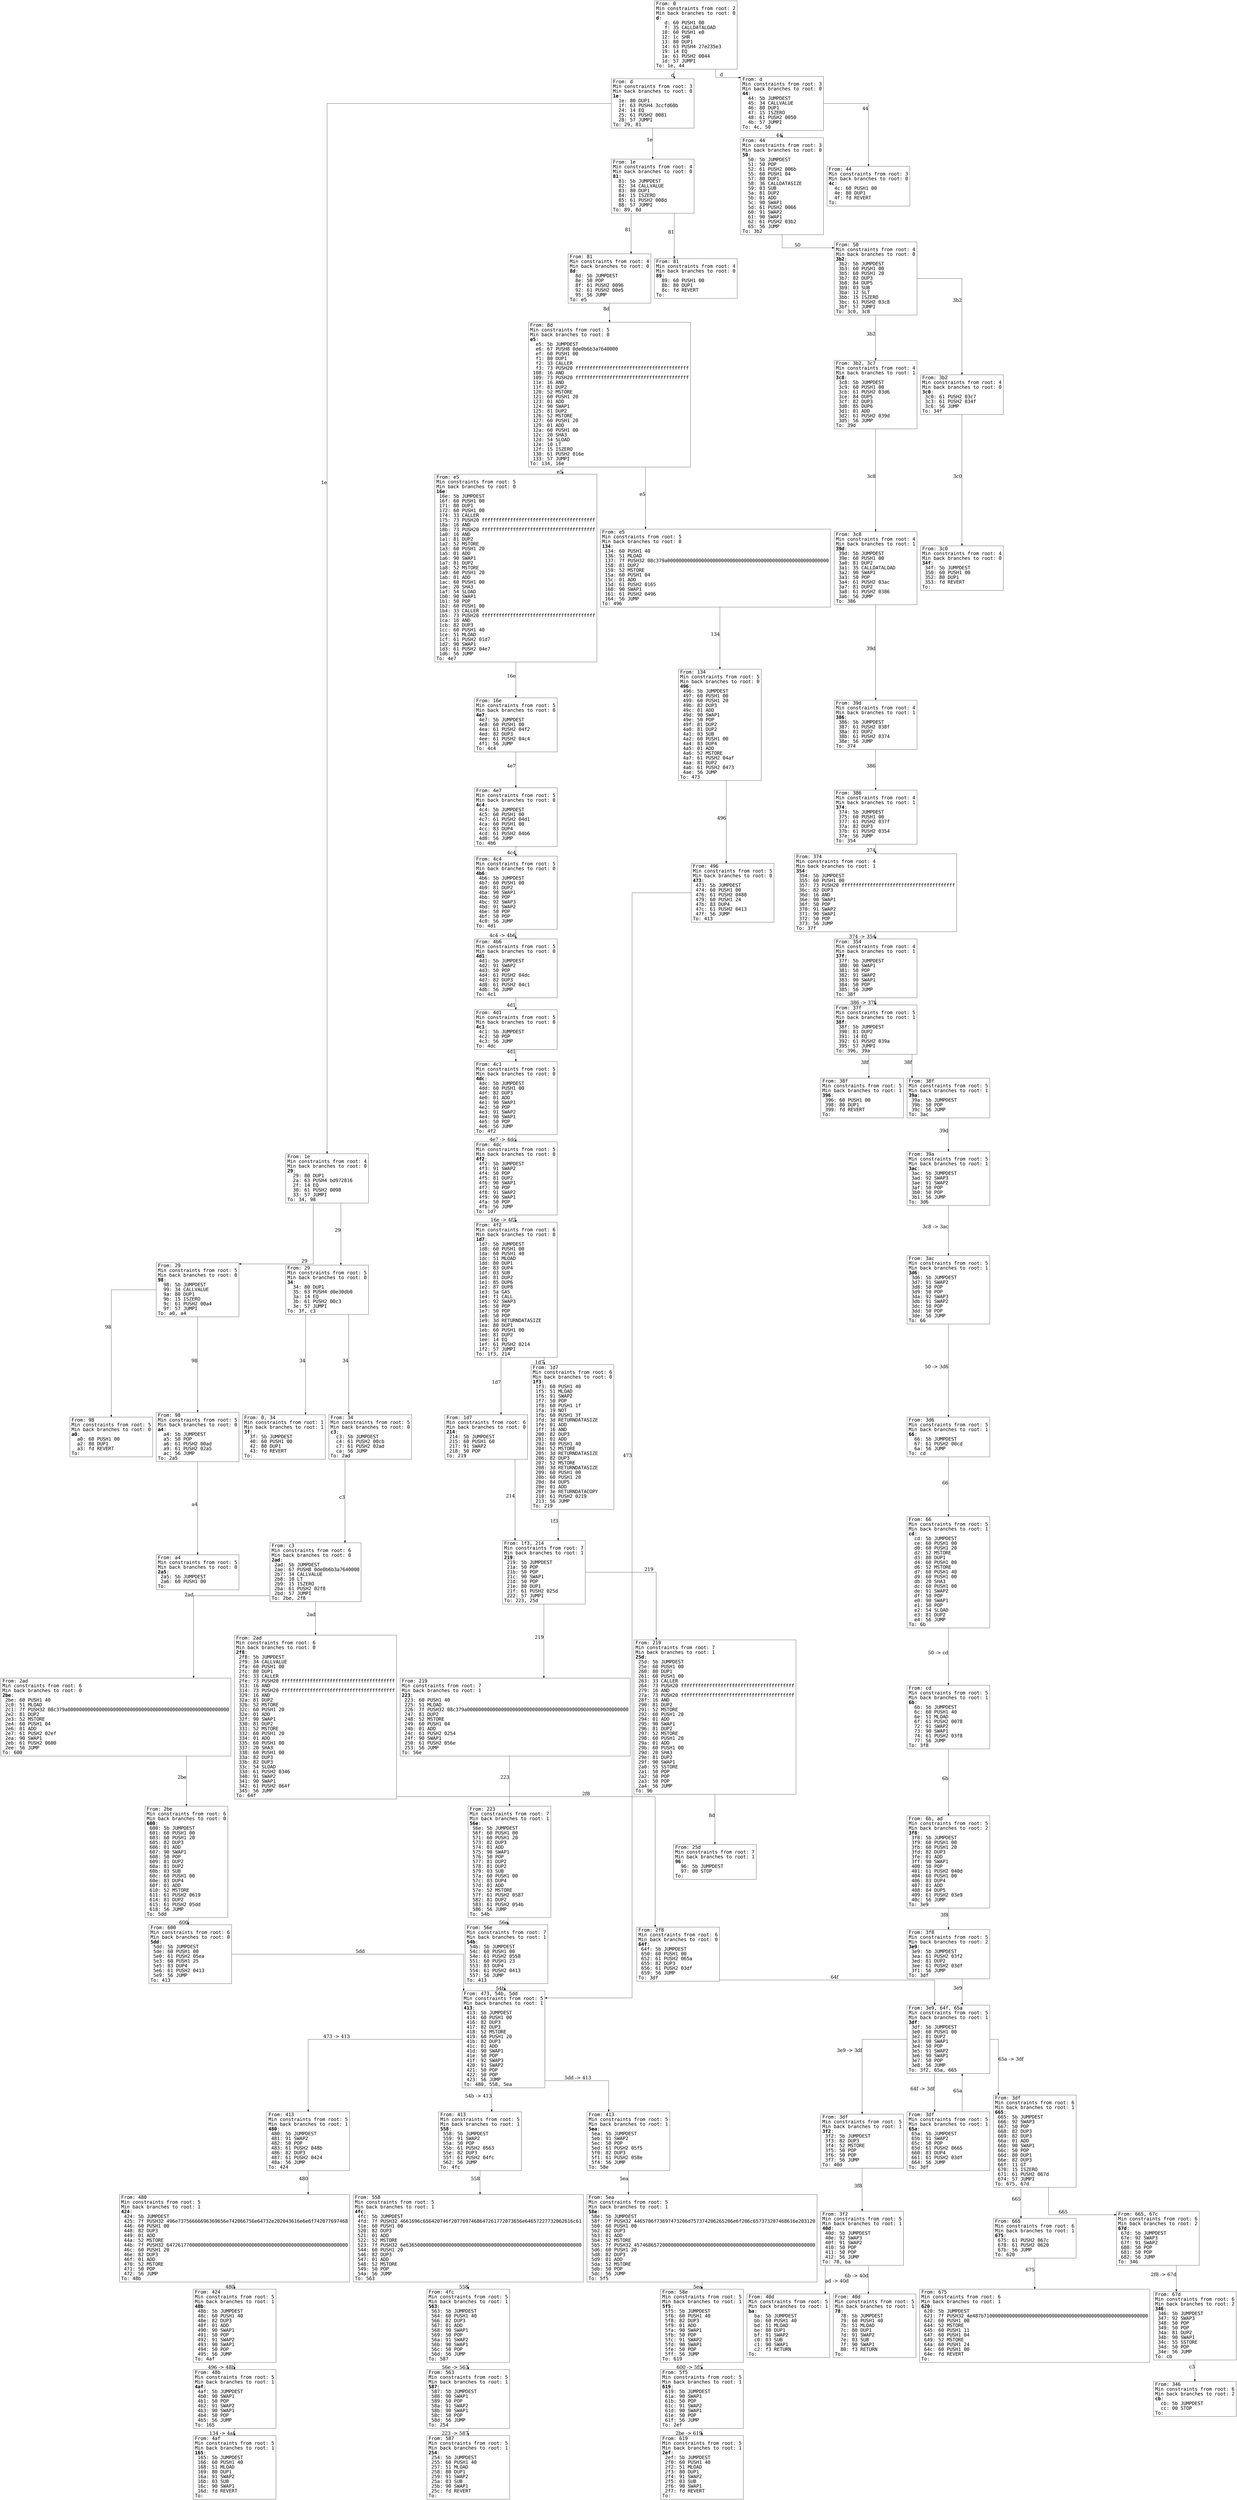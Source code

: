 digraph g {
	splines=ortho;
	node[fontname="courier"];
	graph [fontsize=24];
    edge [fontsize=24];
    node [fontsize=24, colorscheme=spectral9];
	
	13 [shape=box,label=<From: 0<br align="left"/>Min constraints from root: 2<br align="left"/>Min back branches to root: 0<br align="left"/><b>d</b>:<br align="left"/>   d: 60 PUSH1 00<br align="left"/>   f: 35 CALLDATALOAD <br align="left"/>  10: 60 PUSH1 e0<br align="left"/>  12: 1c SHR <br align="left"/>  13: 80 DUP1 <br align="left"/>  14: 63 PUSH4 27e235e3<br align="left"/>  19: 14 EQ <br align="left"/>  1a: 61 PUSH2 0044<br align="left"/>  1d: 57 JUMPI <br align="left"/>To: 1e, 44<br align="left"/>>];
	30 [shape=box,label=<From: d<br align="left"/>Min constraints from root: 3<br align="left"/>Min back branches to root: 0<br align="left"/><b>1e</b>:<br align="left"/>  1e: 80 DUP1 <br align="left"/>  1f: 63 PUSH4 3ccfd60b<br align="left"/>  24: 14 EQ <br align="left"/>  25: 61 PUSH2 0081<br align="left"/>  28: 57 JUMPI <br align="left"/>To: 29, 81<br align="left"/>>];
	41 [shape=box,label=<From: 1e<br align="left"/>Min constraints from root: 4<br align="left"/>Min back branches to root: 0<br align="left"/><b>29</b>:<br align="left"/>  29: 80 DUP1 <br align="left"/>  2a: 63 PUSH4 bd972816<br align="left"/>  2f: 14 EQ <br align="left"/>  30: 61 PUSH2 0098<br align="left"/>  33: 57 JUMPI <br align="left"/>To: 34, 98<br align="left"/>>];
	52 [shape=box,label=<From: 29<br align="left"/>Min constraints from root: 5<br align="left"/>Min back branches to root: 0<br align="left"/><b>34</b>:<br align="left"/>  34: 80 DUP1 <br align="left"/>  35: 63 PUSH4 d0e30db0<br align="left"/>  3a: 14 EQ <br align="left"/>  3b: 61 PUSH2 00c3<br align="left"/>  3e: 57 JUMPI <br align="left"/>To: 3f, c3<br align="left"/>>];
	63 [shape=box,label=<From: 0, 34<br align="left"/>Min constraints from root: 1<br align="left"/>Min back branches to root: 1<br align="left"/><b>3f</b>:<br align="left"/>  3f: 5b JUMPDEST <br align="left"/>  40: 60 PUSH1 00<br align="left"/>  42: 80 DUP1 <br align="left"/>  43: fd REVERT <br align="left"/>To: <br align="left"/>>];
	68 [shape=box,label=<From: d<br align="left"/>Min constraints from root: 3<br align="left"/>Min back branches to root: 0<br align="left"/><b>44</b>:<br align="left"/>  44: 5b JUMPDEST <br align="left"/>  45: 34 CALLVALUE <br align="left"/>  46: 80 DUP1 <br align="left"/>  47: 15 ISZERO <br align="left"/>  48: 61 PUSH2 0050<br align="left"/>  4b: 57 JUMPI <br align="left"/>To: 4c, 50<br align="left"/>>];
	76 [shape=box,label=<From: 44<br align="left"/>Min constraints from root: 3<br align="left"/>Min back branches to root: 0<br align="left"/><b>4c</b>:<br align="left"/>  4c: 60 PUSH1 00<br align="left"/>  4e: 80 DUP1 <br align="left"/>  4f: fd REVERT <br align="left"/>To: <br align="left"/>>];
	80 [shape=box,label=<From: 44<br align="left"/>Min constraints from root: 3<br align="left"/>Min back branches to root: 0<br align="left"/><b>50</b>:<br align="left"/>  50: 5b JUMPDEST <br align="left"/>  51: 50 POP <br align="left"/>  52: 61 PUSH2 006b<br align="left"/>  55: 60 PUSH1 04<br align="left"/>  57: 80 DUP1 <br align="left"/>  58: 36 CALLDATASIZE <br align="left"/>  59: 03 SUB <br align="left"/>  5a: 81 DUP2 <br align="left"/>  5b: 01 ADD <br align="left"/>  5c: 90 SWAP1 <br align="left"/>  5d: 61 PUSH2 0066<br align="left"/>  60: 91 SWAP2 <br align="left"/>  61: 90 SWAP1 <br align="left"/>  62: 61 PUSH2 03b2<br align="left"/>  65: 56 JUMP <br align="left"/>To: 3b2<br align="left"/>>];
	102 [shape=box,label=<From: 3d6<br align="left"/>Min constraints from root: 5<br align="left"/>Min back branches to root: 1<br align="left"/><b>66</b>:<br align="left"/>  66: 5b JUMPDEST <br align="left"/>  67: 61 PUSH2 00cd<br align="left"/>  6a: 56 JUMP <br align="left"/>To: cd<br align="left"/>>];
	107 [shape=box,label=<From: cd<br align="left"/>Min constraints from root: 5<br align="left"/>Min back branches to root: 1<br align="left"/><b>6b</b>:<br align="left"/>  6b: 5b JUMPDEST <br align="left"/>  6c: 60 PUSH1 40<br align="left"/>  6e: 51 MLOAD <br align="left"/>  6f: 61 PUSH2 0078<br align="left"/>  72: 91 SWAP2 <br align="left"/>  73: 90 SWAP1 <br align="left"/>  74: 61 PUSH2 03f8<br align="left"/>  77: 56 JUMP <br align="left"/>To: 3f8<br align="left"/>>];
	120 [shape=box,label=<From: 40d<br align="left"/>Min constraints from root: 5<br align="left"/>Min back branches to root: 1<br align="left"/><b>78</b>:<br align="left"/>  78: 5b JUMPDEST <br align="left"/>  79: 60 PUSH1 40<br align="left"/>  7b: 51 MLOAD <br align="left"/>  7c: 80 DUP1 <br align="left"/>  7d: 91 SWAP2 <br align="left"/>  7e: 03 SUB <br align="left"/>  7f: 90 SWAP1 <br align="left"/>  80: f3 RETURN <br align="left"/>To: <br align="left"/>>];
	129 [shape=box,label=<From: 1e<br align="left"/>Min constraints from root: 4<br align="left"/>Min back branches to root: 0<br align="left"/><b>81</b>:<br align="left"/>  81: 5b JUMPDEST <br align="left"/>  82: 34 CALLVALUE <br align="left"/>  83: 80 DUP1 <br align="left"/>  84: 15 ISZERO <br align="left"/>  85: 61 PUSH2 008d<br align="left"/>  88: 57 JUMPI <br align="left"/>To: 89, 8d<br align="left"/>>];
	137 [shape=box,label=<From: 81<br align="left"/>Min constraints from root: 4<br align="left"/>Min back branches to root: 0<br align="left"/><b>89</b>:<br align="left"/>  89: 60 PUSH1 00<br align="left"/>  8b: 80 DUP1 <br align="left"/>  8c: fd REVERT <br align="left"/>To: <br align="left"/>>];
	141 [shape=box,label=<From: 81<br align="left"/>Min constraints from root: 4<br align="left"/>Min back branches to root: 0<br align="left"/><b>8d</b>:<br align="left"/>  8d: 5b JUMPDEST <br align="left"/>  8e: 50 POP <br align="left"/>  8f: 61 PUSH2 0096<br align="left"/>  92: 61 PUSH2 00e5<br align="left"/>  95: 56 JUMP <br align="left"/>To: e5<br align="left"/>>];
	150 [shape=box,label=<From: 25d<br align="left"/>Min constraints from root: 7<br align="left"/>Min back branches to root: 1<br align="left"/><b>96</b>:<br align="left"/>  96: 5b JUMPDEST <br align="left"/>  97: 00 STOP <br align="left"/>To: <br align="left"/>>];
	152 [shape=box,label=<From: 29<br align="left"/>Min constraints from root: 5<br align="left"/>Min back branches to root: 0<br align="left"/><b>98</b>:<br align="left"/>  98: 5b JUMPDEST <br align="left"/>  99: 34 CALLVALUE <br align="left"/>  9a: 80 DUP1 <br align="left"/>  9b: 15 ISZERO <br align="left"/>  9c: 61 PUSH2 00a4<br align="left"/>  9f: 57 JUMPI <br align="left"/>To: a0, a4<br align="left"/>>];
	160 [shape=box,label=<From: 98<br align="left"/>Min constraints from root: 5<br align="left"/>Min back branches to root: 0<br align="left"/><b>a0</b>:<br align="left"/>  a0: 60 PUSH1 00<br align="left"/>  a2: 80 DUP1 <br align="left"/>  a3: fd REVERT <br align="left"/>To: <br align="left"/>>];
	164 [shape=box,label=<From: 98<br align="left"/>Min constraints from root: 5<br align="left"/>Min back branches to root: 0<br align="left"/><b>a4</b>:<br align="left"/>  a4: 5b JUMPDEST <br align="left"/>  a5: 50 POP <br align="left"/>  a6: 61 PUSH2 00ad<br align="left"/>  a9: 61 PUSH2 02a5<br align="left"/>  ac: 56 JUMP <br align="left"/>To: 2a5<br align="left"/>>];
	186 [shape=box,label=<From: 40d<br align="left"/>Min constraints from root: 5<br align="left"/>Min back branches to root: 1<br align="left"/><b>ba</b>:<br align="left"/>  ba: 5b JUMPDEST <br align="left"/>  bb: 60 PUSH1 40<br align="left"/>  bd: 51 MLOAD <br align="left"/>  be: 80 DUP1 <br align="left"/>  bf: 91 SWAP2 <br align="left"/>  c0: 03 SUB <br align="left"/>  c1: 90 SWAP1 <br align="left"/>  c2: f3 RETURN <br align="left"/>To: <br align="left"/>>];
	195 [shape=box,label=<From: 34<br align="left"/>Min constraints from root: 5<br align="left"/>Min back branches to root: 0<br align="left"/><b>c3</b>:<br align="left"/>  c3: 5b JUMPDEST <br align="left"/>  c4: 61 PUSH2 00cb<br align="left"/>  c7: 61 PUSH2 02ad<br align="left"/>  ca: 56 JUMP <br align="left"/>To: 2ad<br align="left"/>>];
	203 [shape=box,label=<From: 346<br align="left"/>Min constraints from root: 6<br align="left"/>Min back branches to root: 2<br align="left"/><b>cb</b>:<br align="left"/>  cb: 5b JUMPDEST <br align="left"/>  cc: 00 STOP <br align="left"/>To: <br align="left"/>>];
	205 [shape=box,label=<From: 66<br align="left"/>Min constraints from root: 5<br align="left"/>Min back branches to root: 1<br align="left"/><b>cd</b>:<br align="left"/>  cd: 5b JUMPDEST <br align="left"/>  ce: 60 PUSH1 00<br align="left"/>  d0: 60 PUSH1 20<br align="left"/>  d2: 52 MSTORE <br align="left"/>  d3: 80 DUP1 <br align="left"/>  d4: 60 PUSH1 00<br align="left"/>  d6: 52 MSTORE <br align="left"/>  d7: 60 PUSH1 40<br align="left"/>  d9: 60 PUSH1 00<br align="left"/>  db: 20 SHA3 <br align="left"/>  dc: 60 PUSH1 00<br align="left"/>  de: 91 SWAP2 <br align="left"/>  df: 50 POP <br align="left"/>  e0: 90 SWAP1 <br align="left"/>  e1: 50 POP <br align="left"/>  e2: 54 SLOAD <br align="left"/>  e3: 81 DUP2 <br align="left"/>  e4: 56 JUMP <br align="left"/>To: 6b<br align="left"/>>];
	229 [shape=box,label=<From: 8d<br align="left"/>Min constraints from root: 5<br align="left"/>Min back branches to root: 0<br align="left"/><b>e5</b>:<br align="left"/>  e5: 5b JUMPDEST <br align="left"/>  e6: 67 PUSH8 0de0b6b3a7640000<br align="left"/>  ef: 60 PUSH1 00<br align="left"/>  f1: 80 DUP1 <br align="left"/>  f2: 33 CALLER <br align="left"/>  f3: 73 PUSH20 ffffffffffffffffffffffffffffffffffffffff<br align="left"/> 108: 16 AND <br align="left"/> 109: 73 PUSH20 ffffffffffffffffffffffffffffffffffffffff<br align="left"/> 11e: 16 AND <br align="left"/> 11f: 81 DUP2 <br align="left"/> 120: 52 MSTORE <br align="left"/> 121: 60 PUSH1 20<br align="left"/> 123: 01 ADD <br align="left"/> 124: 90 SWAP1 <br align="left"/> 125: 81 DUP2 <br align="left"/> 126: 52 MSTORE <br align="left"/> 127: 60 PUSH1 20<br align="left"/> 129: 01 ADD <br align="left"/> 12a: 60 PUSH1 00<br align="left"/> 12c: 20 SHA3 <br align="left"/> 12d: 54 SLOAD <br align="left"/> 12e: 10 LT <br align="left"/> 12f: 15 ISZERO <br align="left"/> 130: 61 PUSH2 016e<br align="left"/> 133: 57 JUMPI <br align="left"/>To: 134, 16e<br align="left"/>>];
	308 [shape=box,label=<From: e5<br align="left"/>Min constraints from root: 5<br align="left"/>Min back branches to root: 0<br align="left"/><b>134</b>:<br align="left"/> 134: 60 PUSH1 40<br align="left"/> 136: 51 MLOAD <br align="left"/> 137: 7f PUSH32 08c379a000000000000000000000000000000000000000000000000000000000<br align="left"/> 158: 81 DUP2 <br align="left"/> 159: 52 MSTORE <br align="left"/> 15a: 60 PUSH1 04<br align="left"/> 15c: 01 ADD <br align="left"/> 15d: 61 PUSH2 0165<br align="left"/> 160: 90 SWAP1 <br align="left"/> 161: 61 PUSH2 0496<br align="left"/> 164: 56 JUMP <br align="left"/>To: 496<br align="left"/>>];
	357 [shape=box,label=<From: 4af<br align="left"/>Min constraints from root: 5<br align="left"/>Min back branches to root: 1<br align="left"/><b>165</b>:<br align="left"/> 165: 5b JUMPDEST <br align="left"/> 166: 60 PUSH1 40<br align="left"/> 168: 51 MLOAD <br align="left"/> 169: 80 DUP1 <br align="left"/> 16a: 91 SWAP2 <br align="left"/> 16b: 03 SUB <br align="left"/> 16c: 90 SWAP1 <br align="left"/> 16d: fd REVERT <br align="left"/>To: <br align="left"/>>];
	366 [shape=box,label=<From: e5<br align="left"/>Min constraints from root: 5<br align="left"/>Min back branches to root: 0<br align="left"/><b>16e</b>:<br align="left"/> 16e: 5b JUMPDEST <br align="left"/> 16f: 60 PUSH1 00<br align="left"/> 171: 80 DUP1 <br align="left"/> 172: 60 PUSH1 00<br align="left"/> 174: 33 CALLER <br align="left"/> 175: 73 PUSH20 ffffffffffffffffffffffffffffffffffffffff<br align="left"/> 18a: 16 AND <br align="left"/> 18b: 73 PUSH20 ffffffffffffffffffffffffffffffffffffffff<br align="left"/> 1a0: 16 AND <br align="left"/> 1a1: 81 DUP2 <br align="left"/> 1a2: 52 MSTORE <br align="left"/> 1a3: 60 PUSH1 20<br align="left"/> 1a5: 01 ADD <br align="left"/> 1a6: 90 SWAP1 <br align="left"/> 1a7: 81 DUP2 <br align="left"/> 1a8: 52 MSTORE <br align="left"/> 1a9: 60 PUSH1 20<br align="left"/> 1ab: 01 ADD <br align="left"/> 1ac: 60 PUSH1 00<br align="left"/> 1ae: 20 SHA3 <br align="left"/> 1af: 54 SLOAD <br align="left"/> 1b0: 90 SWAP1 <br align="left"/> 1b1: 50 POP <br align="left"/> 1b2: 60 PUSH1 00<br align="left"/> 1b4: 33 CALLER <br align="left"/> 1b5: 73 PUSH20 ffffffffffffffffffffffffffffffffffffffff<br align="left"/> 1ca: 16 AND <br align="left"/> 1cb: 82 DUP3 <br align="left"/> 1cc: 60 PUSH1 40<br align="left"/> 1ce: 51 MLOAD <br align="left"/> 1cf: 61 PUSH2 01d7<br align="left"/> 1d2: 90 SWAP1 <br align="left"/> 1d3: 61 PUSH2 04e7<br align="left"/> 1d6: 56 JUMP <br align="left"/>To: 4e7<br align="left"/>>];
	471 [shape=box,label=<From: 4f2<br align="left"/>Min constraints from root: 6<br align="left"/>Min back branches to root: 0<br align="left"/><b>1d7</b>:<br align="left"/> 1d7: 5b JUMPDEST <br align="left"/> 1d8: 60 PUSH1 00<br align="left"/> 1da: 60 PUSH1 40<br align="left"/> 1dc: 51 MLOAD <br align="left"/> 1dd: 80 DUP1 <br align="left"/> 1de: 83 DUP4 <br align="left"/> 1df: 03 SUB <br align="left"/> 1e0: 81 DUP2 <br align="left"/> 1e1: 85 DUP6 <br align="left"/> 1e2: 87 DUP8 <br align="left"/> 1e3: 5a GAS <br align="left"/> 1e4: f1 CALL <br align="left"/> 1e5: 92 SWAP3 <br align="left"/> 1e6: 50 POP <br align="left"/> 1e7: 50 POP <br align="left"/> 1e8: 50 POP <br align="left"/> 1e9: 3d RETURNDATASIZE <br align="left"/> 1ea: 80 DUP1 <br align="left"/> 1eb: 60 PUSH1 00<br align="left"/> 1ed: 81 DUP2 <br align="left"/> 1ee: 14 EQ <br align="left"/> 1ef: 61 PUSH2 0214<br align="left"/> 1f2: 57 JUMPI <br align="left"/>To: 1f3, 214<br align="left"/>>];
	499 [shape=box,label=<From: 1d7<br align="left"/>Min constraints from root: 6<br align="left"/>Min back branches to root: 0<br align="left"/><b>1f3</b>:<br align="left"/> 1f3: 60 PUSH1 40<br align="left"/> 1f5: 51 MLOAD <br align="left"/> 1f6: 91 SWAP2 <br align="left"/> 1f7: 50 POP <br align="left"/> 1f8: 60 PUSH1 1f<br align="left"/> 1fa: 19 NOT <br align="left"/> 1fb: 60 PUSH1 3f<br align="left"/> 1fd: 3d RETURNDATASIZE <br align="left"/> 1fe: 01 ADD <br align="left"/> 1ff: 16 AND <br align="left"/> 200: 82 DUP3 <br align="left"/> 201: 01 ADD <br align="left"/> 202: 60 PUSH1 40<br align="left"/> 204: 52 MSTORE <br align="left"/> 205: 3d RETURNDATASIZE <br align="left"/> 206: 82 DUP3 <br align="left"/> 207: 52 MSTORE <br align="left"/> 208: 3d RETURNDATASIZE <br align="left"/> 209: 60 PUSH1 00<br align="left"/> 20b: 60 PUSH1 20<br align="left"/> 20d: 84 DUP5 <br align="left"/> 20e: 01 ADD <br align="left"/> 20f: 3e RETURNDATACOPY <br align="left"/> 210: 61 PUSH2 0219<br align="left"/> 213: 56 JUMP <br align="left"/>To: 219<br align="left"/>>];
	532 [shape=box,label=<From: 1d7<br align="left"/>Min constraints from root: 6<br align="left"/>Min back branches to root: 0<br align="left"/><b>214</b>:<br align="left"/> 214: 5b JUMPDEST <br align="left"/> 215: 60 PUSH1 60<br align="left"/> 217: 91 SWAP2 <br align="left"/> 218: 50 POP <br align="left"/>To: 219<br align="left"/>>];
	537 [shape=box,label=<From: 1f3, 214<br align="left"/>Min constraints from root: 7<br align="left"/>Min back branches to root: 1<br align="left"/><b>219</b>:<br align="left"/> 219: 5b JUMPDEST <br align="left"/> 21a: 50 POP <br align="left"/> 21b: 50 POP <br align="left"/> 21c: 90 SWAP1 <br align="left"/> 21d: 50 POP <br align="left"/> 21e: 80 DUP1 <br align="left"/> 21f: 61 PUSH2 025d<br align="left"/> 222: 57 JUMPI <br align="left"/>To: 223, 25d<br align="left"/>>];
	547 [shape=box,label=<From: 219<br align="left"/>Min constraints from root: 7<br align="left"/>Min back branches to root: 1<br align="left"/><b>223</b>:<br align="left"/> 223: 60 PUSH1 40<br align="left"/> 225: 51 MLOAD <br align="left"/> 226: 7f PUSH32 08c379a000000000000000000000000000000000000000000000000000000000<br align="left"/> 247: 81 DUP2 <br align="left"/> 248: 52 MSTORE <br align="left"/> 249: 60 PUSH1 04<br align="left"/> 24b: 01 ADD <br align="left"/> 24c: 61 PUSH2 0254<br align="left"/> 24f: 90 SWAP1 <br align="left"/> 250: 61 PUSH2 056e<br align="left"/> 253: 56 JUMP <br align="left"/>To: 56e<br align="left"/>>];
	596 [shape=box,label=<From: 587<br align="left"/>Min constraints from root: 5<br align="left"/>Min back branches to root: 1<br align="left"/><b>254</b>:<br align="left"/> 254: 5b JUMPDEST <br align="left"/> 255: 60 PUSH1 40<br align="left"/> 257: 51 MLOAD <br align="left"/> 258: 80 DUP1 <br align="left"/> 259: 91 SWAP2 <br align="left"/> 25a: 03 SUB <br align="left"/> 25b: 90 SWAP1 <br align="left"/> 25c: fd REVERT <br align="left"/>To: <br align="left"/>>];
	605 [shape=box,label=<From: 219<br align="left"/>Min constraints from root: 7<br align="left"/>Min back branches to root: 1<br align="left"/><b>25d</b>:<br align="left"/> 25d: 5b JUMPDEST <br align="left"/> 25e: 60 PUSH1 00<br align="left"/> 260: 80 DUP1 <br align="left"/> 261: 60 PUSH1 00<br align="left"/> 263: 33 CALLER <br align="left"/> 264: 73 PUSH20 ffffffffffffffffffffffffffffffffffffffff<br align="left"/> 279: 16 AND <br align="left"/> 27a: 73 PUSH20 ffffffffffffffffffffffffffffffffffffffff<br align="left"/> 28f: 16 AND <br align="left"/> 290: 81 DUP2 <br align="left"/> 291: 52 MSTORE <br align="left"/> 292: 60 PUSH1 20<br align="left"/> 294: 01 ADD <br align="left"/> 295: 90 SWAP1 <br align="left"/> 296: 81 DUP2 <br align="left"/> 297: 52 MSTORE <br align="left"/> 298: 60 PUSH1 20<br align="left"/> 29a: 01 ADD <br align="left"/> 29b: 60 PUSH1 00<br align="left"/> 29d: 20 SHA3 <br align="left"/> 29e: 81 DUP2 <br align="left"/> 29f: 90 SWAP1 <br align="left"/> 2a0: 55 SSTORE <br align="left"/> 2a1: 50 POP <br align="left"/> 2a2: 50 POP <br align="left"/> 2a3: 50 POP <br align="left"/> 2a4: 56 JUMP <br align="left"/>To: 96<br align="left"/>>];
	677 [shape=box,label=<From: a4<br align="left"/>Min constraints from root: 5<br align="left"/>Min back branches to root: 0<br align="left"/><b>2a5</b>:<br align="left"/> 2a5: 5b JUMPDEST <br align="left"/> 2a6: 60 PUSH1 00<br align="left"/>To: <br align="left"/>>];
	685 [shape=box,label=<From: c3<br align="left"/>Min constraints from root: 6<br align="left"/>Min back branches to root: 0<br align="left"/><b>2ad</b>:<br align="left"/> 2ad: 5b JUMPDEST <br align="left"/> 2ae: 67 PUSH8 0de0b6b3a7640000<br align="left"/> 2b7: 34 CALLVALUE <br align="left"/> 2b8: 10 LT <br align="left"/> 2b9: 15 ISZERO <br align="left"/> 2ba: 61 PUSH2 02f8<br align="left"/> 2bd: 57 JUMPI <br align="left"/>To: 2be, 2f8<br align="left"/>>];
	702 [shape=box,label=<From: 2ad<br align="left"/>Min constraints from root: 6<br align="left"/>Min back branches to root: 0<br align="left"/><b>2be</b>:<br align="left"/> 2be: 60 PUSH1 40<br align="left"/> 2c0: 51 MLOAD <br align="left"/> 2c1: 7f PUSH32 08c379a000000000000000000000000000000000000000000000000000000000<br align="left"/> 2e2: 81 DUP2 <br align="left"/> 2e3: 52 MSTORE <br align="left"/> 2e4: 60 PUSH1 04<br align="left"/> 2e6: 01 ADD <br align="left"/> 2e7: 61 PUSH2 02ef<br align="left"/> 2ea: 90 SWAP1 <br align="left"/> 2eb: 61 PUSH2 0600<br align="left"/> 2ee: 56 JUMP <br align="left"/>To: 600<br align="left"/>>];
	751 [shape=box,label=<From: 619<br align="left"/>Min constraints from root: 5<br align="left"/>Min back branches to root: 1<br align="left"/><b>2ef</b>:<br align="left"/> 2ef: 5b JUMPDEST <br align="left"/> 2f0: 60 PUSH1 40<br align="left"/> 2f2: 51 MLOAD <br align="left"/> 2f3: 80 DUP1 <br align="left"/> 2f4: 91 SWAP2 <br align="left"/> 2f5: 03 SUB <br align="left"/> 2f6: 90 SWAP1 <br align="left"/> 2f7: fd REVERT <br align="left"/>To: <br align="left"/>>];
	760 [shape=box,label=<From: 2ad<br align="left"/>Min constraints from root: 6<br align="left"/>Min back branches to root: 0<br align="left"/><b>2f8</b>:<br align="left"/> 2f8: 5b JUMPDEST <br align="left"/> 2f9: 34 CALLVALUE <br align="left"/> 2fa: 60 PUSH1 00<br align="left"/> 2fc: 80 DUP1 <br align="left"/> 2fd: 33 CALLER <br align="left"/> 2fe: 73 PUSH20 ffffffffffffffffffffffffffffffffffffffff<br align="left"/> 313: 16 AND <br align="left"/> 314: 73 PUSH20 ffffffffffffffffffffffffffffffffffffffff<br align="left"/> 329: 16 AND <br align="left"/> 32a: 81 DUP2 <br align="left"/> 32b: 52 MSTORE <br align="left"/> 32c: 60 PUSH1 20<br align="left"/> 32e: 01 ADD <br align="left"/> 32f: 90 SWAP1 <br align="left"/> 330: 81 DUP2 <br align="left"/> 331: 52 MSTORE <br align="left"/> 332: 60 PUSH1 20<br align="left"/> 334: 01 ADD <br align="left"/> 335: 60 PUSH1 00<br align="left"/> 337: 20 SHA3 <br align="left"/> 338: 60 PUSH1 00<br align="left"/> 33a: 82 DUP3 <br align="left"/> 33b: 82 DUP3 <br align="left"/> 33c: 54 SLOAD <br align="left"/> 33d: 61 PUSH2 0346<br align="left"/> 340: 91 SWAP2 <br align="left"/> 341: 90 SWAP1 <br align="left"/> 342: 61 PUSH2 064f<br align="left"/> 345: 56 JUMP <br align="left"/>To: 64f<br align="left"/>>];
	838 [shape=box,label=<From: 67d<br align="left"/>Min constraints from root: 6<br align="left"/>Min back branches to root: 2<br align="left"/><b>346</b>:<br align="left"/> 346: 5b JUMPDEST <br align="left"/> 347: 92 SWAP3 <br align="left"/> 348: 50 POP <br align="left"/> 349: 50 POP <br align="left"/> 34a: 81 DUP2 <br align="left"/> 34b: 90 SWAP1 <br align="left"/> 34c: 55 SSTORE <br align="left"/> 34d: 50 POP <br align="left"/> 34e: 56 JUMP <br align="left"/>To: cb<br align="left"/>>];
	847 [shape=box,label=<From: 3c0<br align="left"/>Min constraints from root: 4<br align="left"/>Min back branches to root: 0<br align="left"/><b>34f</b>:<br align="left"/> 34f: 5b JUMPDEST <br align="left"/> 350: 60 PUSH1 00<br align="left"/> 352: 80 DUP1 <br align="left"/> 353: fd REVERT <br align="left"/>To: <br align="left"/>>];
	852 [shape=box,label=<From: 374<br align="left"/>Min constraints from root: 4<br align="left"/>Min back branches to root: 1<br align="left"/><b>354</b>:<br align="left"/> 354: 5b JUMPDEST <br align="left"/> 355: 60 PUSH1 00<br align="left"/> 357: 73 PUSH20 ffffffffffffffffffffffffffffffffffffffff<br align="left"/> 36c: 82 DUP3 <br align="left"/> 36d: 16 AND <br align="left"/> 36e: 90 SWAP1 <br align="left"/> 36f: 50 POP <br align="left"/> 370: 91 SWAP2 <br align="left"/> 371: 90 SWAP1 <br align="left"/> 372: 50 POP <br align="left"/> 373: 56 JUMP <br align="left"/>To: 37f<br align="left"/>>];
	884 [shape=box,label=<From: 386<br align="left"/>Min constraints from root: 4<br align="left"/>Min back branches to root: 1<br align="left"/><b>374</b>:<br align="left"/> 374: 5b JUMPDEST <br align="left"/> 375: 60 PUSH1 00<br align="left"/> 377: 61 PUSH2 037f<br align="left"/> 37a: 82 DUP3 <br align="left"/> 37b: 61 PUSH2 0354<br align="left"/> 37e: 56 JUMP <br align="left"/>To: 354<br align="left"/>>];
	895 [shape=box,label=<From: 354<br align="left"/>Min constraints from root: 4<br align="left"/>Min back branches to root: 1<br align="left"/><b>37f</b>:<br align="left"/> 37f: 5b JUMPDEST <br align="left"/> 380: 90 SWAP1 <br align="left"/> 381: 50 POP <br align="left"/> 382: 91 SWAP2 <br align="left"/> 383: 90 SWAP1 <br align="left"/> 384: 50 POP <br align="left"/> 385: 56 JUMP <br align="left"/>To: 38f<br align="left"/>>];
	902 [shape=box,label=<From: 39d<br align="left"/>Min constraints from root: 4<br align="left"/>Min back branches to root: 1<br align="left"/><b>386</b>:<br align="left"/> 386: 5b JUMPDEST <br align="left"/> 387: 61 PUSH2 038f<br align="left"/> 38a: 81 DUP2 <br align="left"/> 38b: 61 PUSH2 0374<br align="left"/> 38e: 56 JUMP <br align="left"/>To: 374<br align="left"/>>];
	911 [shape=box,label=<From: 37f<br align="left"/>Min constraints from root: 5<br align="left"/>Min back branches to root: 1<br align="left"/><b>38f</b>:<br align="left"/> 38f: 5b JUMPDEST <br align="left"/> 390: 81 DUP2 <br align="left"/> 391: 14 EQ <br align="left"/> 392: 61 PUSH2 039a<br align="left"/> 395: 57 JUMPI <br align="left"/>To: 396, 39a<br align="left"/>>];
	918 [shape=box,label=<From: 38f<br align="left"/>Min constraints from root: 5<br align="left"/>Min back branches to root: 1<br align="left"/><b>396</b>:<br align="left"/> 396: 60 PUSH1 00<br align="left"/> 398: 80 DUP1 <br align="left"/> 399: fd REVERT <br align="left"/>To: <br align="left"/>>];
	922 [shape=box,label=<From: 38f<br align="left"/>Min constraints from root: 5<br align="left"/>Min back branches to root: 1<br align="left"/><b>39a</b>:<br align="left"/> 39a: 5b JUMPDEST <br align="left"/> 39b: 50 POP <br align="left"/> 39c: 56 JUMP <br align="left"/>To: 3ac<br align="left"/>>];
	925 [shape=box,label=<From: 3c8<br align="left"/>Min constraints from root: 4<br align="left"/>Min back branches to root: 1<br align="left"/><b>39d</b>:<br align="left"/> 39d: 5b JUMPDEST <br align="left"/> 39e: 60 PUSH1 00<br align="left"/> 3a0: 81 DUP2 <br align="left"/> 3a1: 35 CALLDATALOAD <br align="left"/> 3a2: 90 SWAP1 <br align="left"/> 3a3: 50 POP <br align="left"/> 3a4: 61 PUSH2 03ac<br align="left"/> 3a7: 81 DUP2 <br align="left"/> 3a8: 61 PUSH2 0386<br align="left"/> 3ab: 56 JUMP <br align="left"/>To: 386<br align="left"/>>];
	940 [shape=box,label=<From: 39a<br align="left"/>Min constraints from root: 5<br align="left"/>Min back branches to root: 1<br align="left"/><b>3ac</b>:<br align="left"/> 3ac: 5b JUMPDEST <br align="left"/> 3ad: 92 SWAP3 <br align="left"/> 3ae: 91 SWAP2 <br align="left"/> 3af: 50 POP <br align="left"/> 3b0: 50 POP <br align="left"/> 3b1: 56 JUMP <br align="left"/>To: 3d6<br align="left"/>>];
	946 [shape=box,label=<From: 50<br align="left"/>Min constraints from root: 4<br align="left"/>Min back branches to root: 0<br align="left"/><b>3b2</b>:<br align="left"/> 3b2: 5b JUMPDEST <br align="left"/> 3b3: 60 PUSH1 00<br align="left"/> 3b5: 60 PUSH1 20<br align="left"/> 3b7: 82 DUP3 <br align="left"/> 3b8: 84 DUP5 <br align="left"/> 3b9: 03 SUB <br align="left"/> 3ba: 12 SLT <br align="left"/> 3bb: 15 ISZERO <br align="left"/> 3bc: 61 PUSH2 03c8<br align="left"/> 3bf: 57 JUMPI <br align="left"/>To: 3c0, 3c8<br align="left"/>>];
	960 [shape=box,label=<From: 3b2<br align="left"/>Min constraints from root: 4<br align="left"/>Min back branches to root: 0<br align="left"/><b>3c0</b>:<br align="left"/> 3c0: 61 PUSH2 03c7<br align="left"/> 3c3: 61 PUSH2 034f<br align="left"/> 3c6: 56 JUMP <br align="left"/>To: 34f<br align="left"/>>];
	968 [shape=box,label=<From: 3b2, 3c7<br align="left"/>Min constraints from root: 4<br align="left"/>Min back branches to root: 1<br align="left"/><b>3c8</b>:<br align="left"/> 3c8: 5b JUMPDEST <br align="left"/> 3c9: 60 PUSH1 00<br align="left"/> 3cb: 61 PUSH2 03d6<br align="left"/> 3ce: 84 DUP5 <br align="left"/> 3cf: 82 DUP3 <br align="left"/> 3d0: 85 DUP6 <br align="left"/> 3d1: 01 ADD <br align="left"/> 3d2: 61 PUSH2 039d<br align="left"/> 3d5: 56 JUMP <br align="left"/>To: 39d<br align="left"/>>];
	982 [shape=box,label=<From: 3ac<br align="left"/>Min constraints from root: 5<br align="left"/>Min back branches to root: 1<br align="left"/><b>3d6</b>:<br align="left"/> 3d6: 5b JUMPDEST <br align="left"/> 3d7: 91 SWAP2 <br align="left"/> 3d8: 50 POP <br align="left"/> 3d9: 50 POP <br align="left"/> 3da: 92 SWAP3 <br align="left"/> 3db: 91 SWAP2 <br align="left"/> 3dc: 50 POP <br align="left"/> 3dd: 50 POP <br align="left"/> 3de: 56 JUMP <br align="left"/>To: 66<br align="left"/>>];
	991 [shape=box,label=<From: 3e9, 64f, 65a<br align="left"/>Min constraints from root: 5<br align="left"/>Min back branches to root: 1<br align="left"/><b>3df</b>:<br align="left"/> 3df: 5b JUMPDEST <br align="left"/> 3e0: 60 PUSH1 00<br align="left"/> 3e2: 81 DUP2 <br align="left"/> 3e3: 90 SWAP1 <br align="left"/> 3e4: 50 POP <br align="left"/> 3e5: 91 SWAP2 <br align="left"/> 3e6: 90 SWAP1 <br align="left"/> 3e7: 50 POP <br align="left"/> 3e8: 56 JUMP <br align="left"/>To: 3f2, 65a, 665<br align="left"/>>];
	1001 [shape=box,label=<From: 3f8<br align="left"/>Min constraints from root: 5<br align="left"/>Min back branches to root: 2<br align="left"/><b>3e9</b>:<br align="left"/> 3e9: 5b JUMPDEST <br align="left"/> 3ea: 61 PUSH2 03f2<br align="left"/> 3ed: 81 DUP2 <br align="left"/> 3ee: 61 PUSH2 03df<br align="left"/> 3f1: 56 JUMP <br align="left"/>To: 3df<br align="left"/>>];
	1010 [shape=box,label=<From: 3df<br align="left"/>Min constraints from root: 5<br align="left"/>Min back branches to root: 1<br align="left"/><b>3f2</b>:<br align="left"/> 3f2: 5b JUMPDEST <br align="left"/> 3f3: 82 DUP3 <br align="left"/> 3f4: 52 MSTORE <br align="left"/> 3f5: 50 POP <br align="left"/> 3f6: 50 POP <br align="left"/> 3f7: 56 JUMP <br align="left"/>To: 40d<br align="left"/>>];
	1016 [shape=box,label=<From: 6b, ad<br align="left"/>Min constraints from root: 5<br align="left"/>Min back branches to root: 2<br align="left"/><b>3f8</b>:<br align="left"/> 3f8: 5b JUMPDEST <br align="left"/> 3f9: 60 PUSH1 00<br align="left"/> 3fb: 60 PUSH1 20<br align="left"/> 3fd: 82 DUP3 <br align="left"/> 3fe: 01 ADD <br align="left"/> 3ff: 90 SWAP1 <br align="left"/> 400: 50 POP <br align="left"/> 401: 61 PUSH2 040d<br align="left"/> 404: 60 PUSH1 00<br align="left"/> 406: 83 DUP4 <br align="left"/> 407: 01 ADD <br align="left"/> 408: 84 DUP5 <br align="left"/> 409: 61 PUSH2 03e9<br align="left"/> 40c: 56 JUMP <br align="left"/>To: 3e9<br align="left"/>>];
	1037 [shape=box,label=<From: 3f2<br align="left"/>Min constraints from root: 5<br align="left"/>Min back branches to root: 1<br align="left"/><b>40d</b>:<br align="left"/> 40d: 5b JUMPDEST <br align="left"/> 40e: 92 SWAP3 <br align="left"/> 40f: 91 SWAP2 <br align="left"/> 410: 50 POP <br align="left"/> 411: 50 POP <br align="left"/> 412: 56 JUMP <br align="left"/>To: 78, ba<br align="left"/>>];
	1043 [shape=box,label=<From: 473, 54b, 5dd<br align="left"/>Min constraints from root: 5<br align="left"/>Min back branches to root: 1<br align="left"/><b>413</b>:<br align="left"/> 413: 5b JUMPDEST <br align="left"/> 414: 60 PUSH1 00<br align="left"/> 416: 82 DUP3 <br align="left"/> 417: 82 DUP3 <br align="left"/> 418: 52 MSTORE <br align="left"/> 419: 60 PUSH1 20<br align="left"/> 41b: 82 DUP3 <br align="left"/> 41c: 01 ADD <br align="left"/> 41d: 90 SWAP1 <br align="left"/> 41e: 50 POP <br align="left"/> 41f: 92 SWAP3 <br align="left"/> 420: 91 SWAP2 <br align="left"/> 421: 50 POP <br align="left"/> 422: 50 POP <br align="left"/> 423: 56 JUMP <br align="left"/>To: 480, 558, 5ea<br align="left"/>>];
	1060 [shape=box,label=<From: 480<br align="left"/>Min constraints from root: 5<br align="left"/>Min back branches to root: 1<br align="left"/><b>424</b>:<br align="left"/> 424: 5b JUMPDEST <br align="left"/> 425: 7f PUSH32 496e73756666696369656e742066756e64732e202043616e6e6f742077697468<br align="left"/> 446: 60 PUSH1 00<br align="left"/> 448: 82 DUP3 <br align="left"/> 449: 01 ADD <br align="left"/> 44a: 52 MSTORE <br align="left"/> 44b: 7f PUSH32 6472617700000000000000000000000000000000000000000000000000000000<br align="left"/> 46c: 60 PUSH1 20<br align="left"/> 46e: 82 DUP3 <br align="left"/> 46f: 01 ADD <br align="left"/> 470: 52 MSTORE <br align="left"/> 471: 50 POP <br align="left"/> 472: 56 JUMP <br align="left"/>To: 48b<br align="left"/>>];
	1139 [shape=box,label=<From: 496<br align="left"/>Min constraints from root: 5<br align="left"/>Min back branches to root: 0<br align="left"/><b>473</b>:<br align="left"/> 473: 5b JUMPDEST <br align="left"/> 474: 60 PUSH1 00<br align="left"/> 476: 61 PUSH2 0480<br align="left"/> 479: 60 PUSH1 24<br align="left"/> 47b: 83 DUP4 <br align="left"/> 47c: 61 PUSH2 0413<br align="left"/> 47f: 56 JUMP <br align="left"/>To: 413<br align="left"/>>];
	1152 [shape=box,label=<From: 413<br align="left"/>Min constraints from root: 5<br align="left"/>Min back branches to root: 1<br align="left"/><b>480</b>:<br align="left"/> 480: 5b JUMPDEST <br align="left"/> 481: 91 SWAP2 <br align="left"/> 482: 50 POP <br align="left"/> 483: 61 PUSH2 048b<br align="left"/> 486: 82 DUP3 <br align="left"/> 487: 61 PUSH2 0424<br align="left"/> 48a: 56 JUMP <br align="left"/>To: 424<br align="left"/>>];
	1163 [shape=box,label=<From: 424<br align="left"/>Min constraints from root: 5<br align="left"/>Min back branches to root: 1<br align="left"/><b>48b</b>:<br align="left"/> 48b: 5b JUMPDEST <br align="left"/> 48c: 60 PUSH1 40<br align="left"/> 48e: 82 DUP3 <br align="left"/> 48f: 01 ADD <br align="left"/> 490: 90 SWAP1 <br align="left"/> 491: 50 POP <br align="left"/> 492: 91 SWAP2 <br align="left"/> 493: 90 SWAP1 <br align="left"/> 494: 50 POP <br align="left"/> 495: 56 JUMP <br align="left"/>To: 4af<br align="left"/>>];
	1174 [shape=box,label=<From: 134<br align="left"/>Min constraints from root: 5<br align="left"/>Min back branches to root: 0<br align="left"/><b>496</b>:<br align="left"/> 496: 5b JUMPDEST <br align="left"/> 497: 60 PUSH1 00<br align="left"/> 499: 60 PUSH1 20<br align="left"/> 49b: 82 DUP3 <br align="left"/> 49c: 01 ADD <br align="left"/> 49d: 90 SWAP1 <br align="left"/> 49e: 50 POP <br align="left"/> 49f: 81 DUP2 <br align="left"/> 4a0: 81 DUP2 <br align="left"/> 4a1: 03 SUB <br align="left"/> 4a2: 60 PUSH1 00<br align="left"/> 4a4: 83 DUP4 <br align="left"/> 4a5: 01 ADD <br align="left"/> 4a6: 52 MSTORE <br align="left"/> 4a7: 61 PUSH2 04af<br align="left"/> 4aa: 81 DUP2 <br align="left"/> 4ab: 61 PUSH2 0473<br align="left"/> 4ae: 56 JUMP <br align="left"/>To: 473<br align="left"/>>];
	1199 [shape=box,label=<From: 48b<br align="left"/>Min constraints from root: 5<br align="left"/>Min back branches to root: 1<br align="left"/><b>4af</b>:<br align="left"/> 4af: 5b JUMPDEST <br align="left"/> 4b0: 90 SWAP1 <br align="left"/> 4b1: 50 POP <br align="left"/> 4b2: 91 SWAP2 <br align="left"/> 4b3: 90 SWAP1 <br align="left"/> 4b4: 50 POP <br align="left"/> 4b5: 56 JUMP <br align="left"/>To: 165<br align="left"/>>];
	1206 [shape=box,label=<From: 4c4<br align="left"/>Min constraints from root: 5<br align="left"/>Min back branches to root: 0<br align="left"/><b>4b6</b>:<br align="left"/> 4b6: 5b JUMPDEST <br align="left"/> 4b7: 60 PUSH1 00<br align="left"/> 4b9: 81 DUP2 <br align="left"/> 4ba: 90 SWAP1 <br align="left"/> 4bb: 50 POP <br align="left"/> 4bc: 92 SWAP3 <br align="left"/> 4bd: 91 SWAP2 <br align="left"/> 4be: 50 POP <br align="left"/> 4bf: 50 POP <br align="left"/> 4c0: 56 JUMP <br align="left"/>To: 4d1<br align="left"/>>];
	1217 [shape=box,label=<From: 4d1<br align="left"/>Min constraints from root: 5<br align="left"/>Min back branches to root: 0<br align="left"/><b>4c1</b>:<br align="left"/> 4c1: 5b JUMPDEST <br align="left"/> 4c2: 50 POP <br align="left"/> 4c3: 56 JUMP <br align="left"/>To: 4dc<br align="left"/>>];
	1220 [shape=box,label=<From: 4e7<br align="left"/>Min constraints from root: 5<br align="left"/>Min back branches to root: 0<br align="left"/><b>4c4</b>:<br align="left"/> 4c4: 5b JUMPDEST <br align="left"/> 4c5: 60 PUSH1 00<br align="left"/> 4c7: 61 PUSH2 04d1<br align="left"/> 4ca: 60 PUSH1 00<br align="left"/> 4cc: 83 DUP4 <br align="left"/> 4cd: 61 PUSH2 04b6<br align="left"/> 4d0: 56 JUMP <br align="left"/>To: 4b6<br align="left"/>>];
	1233 [shape=box,label=<From: 4b6<br align="left"/>Min constraints from root: 5<br align="left"/>Min back branches to root: 0<br align="left"/><b>4d1</b>:<br align="left"/> 4d1: 5b JUMPDEST <br align="left"/> 4d2: 91 SWAP2 <br align="left"/> 4d3: 50 POP <br align="left"/> 4d4: 61 PUSH2 04dc<br align="left"/> 4d7: 82 DUP3 <br align="left"/> 4d8: 61 PUSH2 04c1<br align="left"/> 4db: 56 JUMP <br align="left"/>To: 4c1<br align="left"/>>];
	1244 [shape=box,label=<From: 4c1<br align="left"/>Min constraints from root: 5<br align="left"/>Min back branches to root: 0<br align="left"/><b>4dc</b>:<br align="left"/> 4dc: 5b JUMPDEST <br align="left"/> 4dd: 60 PUSH1 00<br align="left"/> 4df: 82 DUP3 <br align="left"/> 4e0: 01 ADD <br align="left"/> 4e1: 90 SWAP1 <br align="left"/> 4e2: 50 POP <br align="left"/> 4e3: 91 SWAP2 <br align="left"/> 4e4: 90 SWAP1 <br align="left"/> 4e5: 50 POP <br align="left"/> 4e6: 56 JUMP <br align="left"/>To: 4f2<br align="left"/>>];
	1255 [shape=box,label=<From: 16e<br align="left"/>Min constraints from root: 5<br align="left"/>Min back branches to root: 0<br align="left"/><b>4e7</b>:<br align="left"/> 4e7: 5b JUMPDEST <br align="left"/> 4e8: 60 PUSH1 00<br align="left"/> 4ea: 61 PUSH2 04f2<br align="left"/> 4ed: 82 DUP3 <br align="left"/> 4ee: 61 PUSH2 04c4<br align="left"/> 4f1: 56 JUMP <br align="left"/>To: 4c4<br align="left"/>>];
	1266 [shape=box,label=<From: 4dc<br align="left"/>Min constraints from root: 5<br align="left"/>Min back branches to root: 0<br align="left"/><b>4f2</b>:<br align="left"/> 4f2: 5b JUMPDEST <br align="left"/> 4f3: 91 SWAP2 <br align="left"/> 4f4: 50 POP <br align="left"/> 4f5: 81 DUP2 <br align="left"/> 4f6: 90 SWAP1 <br align="left"/> 4f7: 50 POP <br align="left"/> 4f8: 91 SWAP2 <br align="left"/> 4f9: 90 SWAP1 <br align="left"/> 4fa: 50 POP <br align="left"/> 4fb: 56 JUMP <br align="left"/>To: 1d7<br align="left"/>>];
	1276 [shape=box,label=<From: 558<br align="left"/>Min constraints from root: 5<br align="left"/>Min back branches to root: 1<br align="left"/><b>4fc</b>:<br align="left"/> 4fc: 5b JUMPDEST <br align="left"/> 4fd: 7f PUSH32 4661696c656420746f2077697468647261772073656e64657227732062616c61<br align="left"/> 51e: 60 PUSH1 00<br align="left"/> 520: 82 DUP3 <br align="left"/> 521: 01 ADD <br align="left"/> 522: 52 MSTORE <br align="left"/> 523: 7f PUSH32 6e63650000000000000000000000000000000000000000000000000000000000<br align="left"/> 544: 60 PUSH1 20<br align="left"/> 546: 82 DUP3 <br align="left"/> 547: 01 ADD <br align="left"/> 548: 52 MSTORE <br align="left"/> 549: 50 POP <br align="left"/> 54a: 56 JUMP <br align="left"/>To: 563<br align="left"/>>];
	1355 [shape=box,label=<From: 56e<br align="left"/>Min constraints from root: 7<br align="left"/>Min back branches to root: 1<br align="left"/><b>54b</b>:<br align="left"/> 54b: 5b JUMPDEST <br align="left"/> 54c: 60 PUSH1 00<br align="left"/> 54e: 61 PUSH2 0558<br align="left"/> 551: 60 PUSH1 23<br align="left"/> 553: 83 DUP4 <br align="left"/> 554: 61 PUSH2 0413<br align="left"/> 557: 56 JUMP <br align="left"/>To: 413<br align="left"/>>];
	1368 [shape=box,label=<From: 413<br align="left"/>Min constraints from root: 5<br align="left"/>Min back branches to root: 1<br align="left"/><b>558</b>:<br align="left"/> 558: 5b JUMPDEST <br align="left"/> 559: 91 SWAP2 <br align="left"/> 55a: 50 POP <br align="left"/> 55b: 61 PUSH2 0563<br align="left"/> 55e: 82 DUP3 <br align="left"/> 55f: 61 PUSH2 04fc<br align="left"/> 562: 56 JUMP <br align="left"/>To: 4fc<br align="left"/>>];
	1379 [shape=box,label=<From: 4fc<br align="left"/>Min constraints from root: 5<br align="left"/>Min back branches to root: 1<br align="left"/><b>563</b>:<br align="left"/> 563: 5b JUMPDEST <br align="left"/> 564: 60 PUSH1 40<br align="left"/> 566: 82 DUP3 <br align="left"/> 567: 01 ADD <br align="left"/> 568: 90 SWAP1 <br align="left"/> 569: 50 POP <br align="left"/> 56a: 91 SWAP2 <br align="left"/> 56b: 90 SWAP1 <br align="left"/> 56c: 50 POP <br align="left"/> 56d: 56 JUMP <br align="left"/>To: 587<br align="left"/>>];
	1390 [shape=box,label=<From: 223<br align="left"/>Min constraints from root: 7<br align="left"/>Min back branches to root: 1<br align="left"/><b>56e</b>:<br align="left"/> 56e: 5b JUMPDEST <br align="left"/> 56f: 60 PUSH1 00<br align="left"/> 571: 60 PUSH1 20<br align="left"/> 573: 82 DUP3 <br align="left"/> 574: 01 ADD <br align="left"/> 575: 90 SWAP1 <br align="left"/> 576: 50 POP <br align="left"/> 577: 81 DUP2 <br align="left"/> 578: 81 DUP2 <br align="left"/> 579: 03 SUB <br align="left"/> 57a: 60 PUSH1 00<br align="left"/> 57c: 83 DUP4 <br align="left"/> 57d: 01 ADD <br align="left"/> 57e: 52 MSTORE <br align="left"/> 57f: 61 PUSH2 0587<br align="left"/> 582: 81 DUP2 <br align="left"/> 583: 61 PUSH2 054b<br align="left"/> 586: 56 JUMP <br align="left"/>To: 54b<br align="left"/>>];
	1415 [shape=box,label=<From: 563<br align="left"/>Min constraints from root: 5<br align="left"/>Min back branches to root: 1<br align="left"/><b>587</b>:<br align="left"/> 587: 5b JUMPDEST <br align="left"/> 588: 90 SWAP1 <br align="left"/> 589: 50 POP <br align="left"/> 58a: 91 SWAP2 <br align="left"/> 58b: 90 SWAP1 <br align="left"/> 58c: 50 POP <br align="left"/> 58d: 56 JUMP <br align="left"/>To: 254<br align="left"/>>];
	1422 [shape=box,label=<From: 5ea<br align="left"/>Min constraints from root: 5<br align="left"/>Min back branches to root: 1<br align="left"/><b>58e</b>:<br align="left"/> 58e: 5b JUMPDEST <br align="left"/> 58f: 7f PUSH32 4465706f73697473206d757374206265206e6f206c657373207468616e203120<br align="left"/> 5b0: 60 PUSH1 00<br align="left"/> 5b2: 82 DUP3 <br align="left"/> 5b3: 01 ADD <br align="left"/> 5b4: 52 MSTORE <br align="left"/> 5b5: 7f PUSH32 4574686572000000000000000000000000000000000000000000000000000000<br align="left"/> 5d6: 60 PUSH1 20<br align="left"/> 5d8: 82 DUP3 <br align="left"/> 5d9: 01 ADD <br align="left"/> 5da: 52 MSTORE <br align="left"/> 5db: 50 POP <br align="left"/> 5dc: 56 JUMP <br align="left"/>To: 5f5<br align="left"/>>];
	1501 [shape=box,label=<From: 600<br align="left"/>Min constraints from root: 6<br align="left"/>Min back branches to root: 0<br align="left"/><b>5dd</b>:<br align="left"/> 5dd: 5b JUMPDEST <br align="left"/> 5de: 60 PUSH1 00<br align="left"/> 5e0: 61 PUSH2 05ea<br align="left"/> 5e3: 60 PUSH1 25<br align="left"/> 5e5: 83 DUP4 <br align="left"/> 5e6: 61 PUSH2 0413<br align="left"/> 5e9: 56 JUMP <br align="left"/>To: 413<br align="left"/>>];
	1514 [shape=box,label=<From: 413<br align="left"/>Min constraints from root: 5<br align="left"/>Min back branches to root: 1<br align="left"/><b>5ea</b>:<br align="left"/> 5ea: 5b JUMPDEST <br align="left"/> 5eb: 91 SWAP2 <br align="left"/> 5ec: 50 POP <br align="left"/> 5ed: 61 PUSH2 05f5<br align="left"/> 5f0: 82 DUP3 <br align="left"/> 5f1: 61 PUSH2 058e<br align="left"/> 5f4: 56 JUMP <br align="left"/>To: 58e<br align="left"/>>];
	1525 [shape=box,label=<From: 58e<br align="left"/>Min constraints from root: 5<br align="left"/>Min back branches to root: 1<br align="left"/><b>5f5</b>:<br align="left"/> 5f5: 5b JUMPDEST <br align="left"/> 5f6: 60 PUSH1 40<br align="left"/> 5f8: 82 DUP3 <br align="left"/> 5f9: 01 ADD <br align="left"/> 5fa: 90 SWAP1 <br align="left"/> 5fb: 50 POP <br align="left"/> 5fc: 91 SWAP2 <br align="left"/> 5fd: 90 SWAP1 <br align="left"/> 5fe: 50 POP <br align="left"/> 5ff: 56 JUMP <br align="left"/>To: 619<br align="left"/>>];
	1536 [shape=box,label=<From: 2be<br align="left"/>Min constraints from root: 6<br align="left"/>Min back branches to root: 0<br align="left"/><b>600</b>:<br align="left"/> 600: 5b JUMPDEST <br align="left"/> 601: 60 PUSH1 00<br align="left"/> 603: 60 PUSH1 20<br align="left"/> 605: 82 DUP3 <br align="left"/> 606: 01 ADD <br align="left"/> 607: 90 SWAP1 <br align="left"/> 608: 50 POP <br align="left"/> 609: 81 DUP2 <br align="left"/> 60a: 81 DUP2 <br align="left"/> 60b: 03 SUB <br align="left"/> 60c: 60 PUSH1 00<br align="left"/> 60e: 83 DUP4 <br align="left"/> 60f: 01 ADD <br align="left"/> 610: 52 MSTORE <br align="left"/> 611: 61 PUSH2 0619<br align="left"/> 614: 81 DUP2 <br align="left"/> 615: 61 PUSH2 05dd<br align="left"/> 618: 56 JUMP <br align="left"/>To: 5dd<br align="left"/>>];
	1561 [shape=box,label=<From: 5f5<br align="left"/>Min constraints from root: 5<br align="left"/>Min back branches to root: 1<br align="left"/><b>619</b>:<br align="left"/> 619: 5b JUMPDEST <br align="left"/> 61a: 90 SWAP1 <br align="left"/> 61b: 50 POP <br align="left"/> 61c: 91 SWAP2 <br align="left"/> 61d: 90 SWAP1 <br align="left"/> 61e: 50 POP <br align="left"/> 61f: 56 JUMP <br align="left"/>To: 2ef<br align="left"/>>];
	1568 [shape=box,label=<From: 675<br align="left"/>Min constraints from root: 6<br align="left"/>Min back branches to root: 1<br align="left"/><b>620</b>:<br align="left"/> 620: 5b JUMPDEST <br align="left"/> 621: 7f PUSH32 4e487b7100000000000000000000000000000000000000000000000000000000<br align="left"/> 642: 60 PUSH1 00<br align="left"/> 644: 52 MSTORE <br align="left"/> 645: 60 PUSH1 11<br align="left"/> 647: 60 PUSH1 04<br align="left"/> 649: 52 MSTORE <br align="left"/> 64a: 60 PUSH1 24<br align="left"/> 64c: 60 PUSH1 00<br align="left"/> 64e: fd REVERT <br align="left"/>To: <br align="left"/>>];
	1615 [shape=box,label=<From: 2f8<br align="left"/>Min constraints from root: 6<br align="left"/>Min back branches to root: 0<br align="left"/><b>64f</b>:<br align="left"/> 64f: 5b JUMPDEST <br align="left"/> 650: 60 PUSH1 00<br align="left"/> 652: 61 PUSH2 065a<br align="left"/> 655: 82 DUP3 <br align="left"/> 656: 61 PUSH2 03df<br align="left"/> 659: 56 JUMP <br align="left"/>To: 3df<br align="left"/>>];
	1626 [shape=box,label=<From: 3df<br align="left"/>Min constraints from root: 5<br align="left"/>Min back branches to root: 1<br align="left"/><b>65a</b>:<br align="left"/> 65a: 5b JUMPDEST <br align="left"/> 65b: 91 SWAP2 <br align="left"/> 65c: 50 POP <br align="left"/> 65d: 61 PUSH2 0665<br align="left"/> 660: 83 DUP4 <br align="left"/> 661: 61 PUSH2 03df<br align="left"/> 664: 56 JUMP <br align="left"/>To: 3df<br align="left"/>>];
	1637 [shape=box,label=<From: 3df<br align="left"/>Min constraints from root: 6<br align="left"/>Min back branches to root: 1<br align="left"/><b>665</b>:<br align="left"/> 665: 5b JUMPDEST <br align="left"/> 666: 92 SWAP3 <br align="left"/> 667: 50 POP <br align="left"/> 668: 82 DUP3 <br align="left"/> 669: 82 DUP3 <br align="left"/> 66a: 01 ADD <br align="left"/> 66b: 90 SWAP1 <br align="left"/> 66c: 50 POP <br align="left"/> 66d: 80 DUP1 <br align="left"/> 66e: 82 DUP3 <br align="left"/> 66f: 11 GT <br align="left"/> 670: 15 ISZERO <br align="left"/> 671: 61 PUSH2 067d<br align="left"/> 674: 57 JUMPI <br align="left"/>To: 675, 67d<br align="left"/>>];
	1653 [shape=box,label=<From: 665<br align="left"/>Min constraints from root: 6<br align="left"/>Min back branches to root: 1<br align="left"/><b>675</b>:<br align="left"/> 675: 61 PUSH2 067c<br align="left"/> 678: 61 PUSH2 0620<br align="left"/> 67b: 56 JUMP <br align="left"/>To: 620<br align="left"/>>];
	1661 [shape=box,label=<From: 665, 67c<br align="left"/>Min constraints from root: 6<br align="left"/>Min back branches to root: 2<br align="left"/><b>67d</b>:<br align="left"/> 67d: 5b JUMPDEST <br align="left"/> 67e: 92 SWAP3 <br align="left"/> 67f: 91 SWAP2 <br align="left"/> 680: 50 POP <br align="left"/> 681: 50 POP <br align="left"/> 682: 56 JUMP <br align="left"/>To: 346<br align="left"/>>];

	13 -> 30 [xlabel="d"];
	13 -> 68 [xlabel="d"];
	30 -> 41 [xlabel="1e"];
	30 -> 129 [xlabel="1e"];
	41 -> 52 [xlabel="29"];
	41 -> 152 [xlabel="29"];
	52 -> 63 [xlabel="34"];
	52 -> 195 [xlabel="34"];
	68 -> 76 [xlabel="44"];
	68 -> 80 [xlabel="44"];
	80 -> 946 [xlabel="50"];
	102 -> 205 [xlabel="66"];
	107 -> 1016 [xlabel="6b"];
	129 -> 137 [xlabel="81"];
	129 -> 141 [xlabel="81"];
	141 -> 229 [xlabel="8d"];
	152 -> 160 [xlabel="98"];
	152 -> 164 [xlabel="98"];
	164 -> 677 [xlabel="a4"];
	195 -> 685 [xlabel="c3"];
	205 -> 107 [xlabel="50 -> cd"];
	229 -> 308 [xlabel="e5"];
	229 -> 366 [xlabel="e5"];
	308 -> 1174 [xlabel="134"];
	366 -> 1255 [xlabel="16e"];
	471 -> 499 [xlabel="1d7"];
	471 -> 532 [xlabel="1d7"];
	499 -> 537 [xlabel="1f3"];
	532 -> 537 [xlabel="214"];
	537 -> 547 [xlabel="219"];
	537 -> 605 [xlabel="219"];
	547 -> 1390 [xlabel="223"];
	605 -> 150 [xlabel="8d"];
	685 -> 702 [xlabel="2ad"];
	685 -> 760 [xlabel="2ad"];
	702 -> 1536 [xlabel="2be"];
	760 -> 1615 [xlabel="2f8"];
	838 -> 203 [xlabel="c3"];
	852 -> 895 [xlabel="374 -> 354"];
	884 -> 852 [xlabel="374"];
	895 -> 911 [xlabel="386 -> 37f"];
	902 -> 884 [xlabel="386"];
	911 -> 918 [xlabel="38f"];
	911 -> 922 [xlabel="38f"];
	922 -> 940 [xlabel="39d"];
	925 -> 902 [xlabel="39d"];
	940 -> 982 [xlabel="3c8 -> 3ac"];
	946 -> 960 [xlabel="3b2"];
	946 -> 968 [xlabel="3b2"];
	960 -> 847 [xlabel="3c0"];
	968 -> 925 [xlabel="3c8"];
	982 -> 102 [xlabel="50 -> 3d6"];
	991 -> 1010 [xlabel="3e9 -> 3df"];
	991 -> 1626 [xlabel="64f -> 3df"];
	991 -> 1637 [xlabel="65a -> 3df"];
	1001 -> 991 [xlabel="3e9"];
	1010 -> 1037 [xlabel="3f8"];
	1016 -> 1001 [xlabel="3f8"];
	1037 -> 120 [xlabel="6b -> 40d"];
	1037 -> 186 [xlabel="ad -> 40d"];
	1043 -> 1152 [xlabel="473 -> 413"];
	1043 -> 1368 [xlabel="54b -> 413"];
	1043 -> 1514 [xlabel="5dd -> 413"];
	1060 -> 1163 [xlabel="480"];
	1139 -> 1043 [xlabel="473"];
	1152 -> 1060 [xlabel="480"];
	1163 -> 1199 [xlabel="496 -> 48b"];
	1174 -> 1139 [xlabel="496"];
	1199 -> 357 [xlabel="134 -> 4af"];
	1206 -> 1233 [xlabel="4c4 -> 4b6"];
	1217 -> 1244 [xlabel="4d1"];
	1220 -> 1206 [xlabel="4c4"];
	1233 -> 1217 [xlabel="4d1"];
	1244 -> 1266 [xlabel="4e7 -> 4dc"];
	1255 -> 1220 [xlabel="4e7"];
	1266 -> 471 [xlabel="16e -> 4f2"];
	1276 -> 1379 [xlabel="558"];
	1355 -> 1043 [xlabel="54b"];
	1368 -> 1276 [xlabel="558"];
	1379 -> 1415 [xlabel="56e -> 563"];
	1390 -> 1355 [xlabel="56e"];
	1415 -> 596 [xlabel="223 -> 587"];
	1422 -> 1525 [xlabel="5ea"];
	1501 -> 1043 [xlabel="5dd"];
	1514 -> 1422 [xlabel="5ea"];
	1525 -> 1561 [xlabel="600 -> 5f5"];
	1536 -> 1501 [xlabel="600"];
	1561 -> 751 [xlabel="2be -> 619"];
	1615 -> 991 [xlabel="64f"];
	1626 -> 991 [xlabel="65a"];
	1637 -> 1653 [xlabel="665"];
	1637 -> 1661 [xlabel="665"];
	1653 -> 1568 [xlabel="675"];
	1661 -> 838 [xlabel="2f8 -> 67d"];
}
